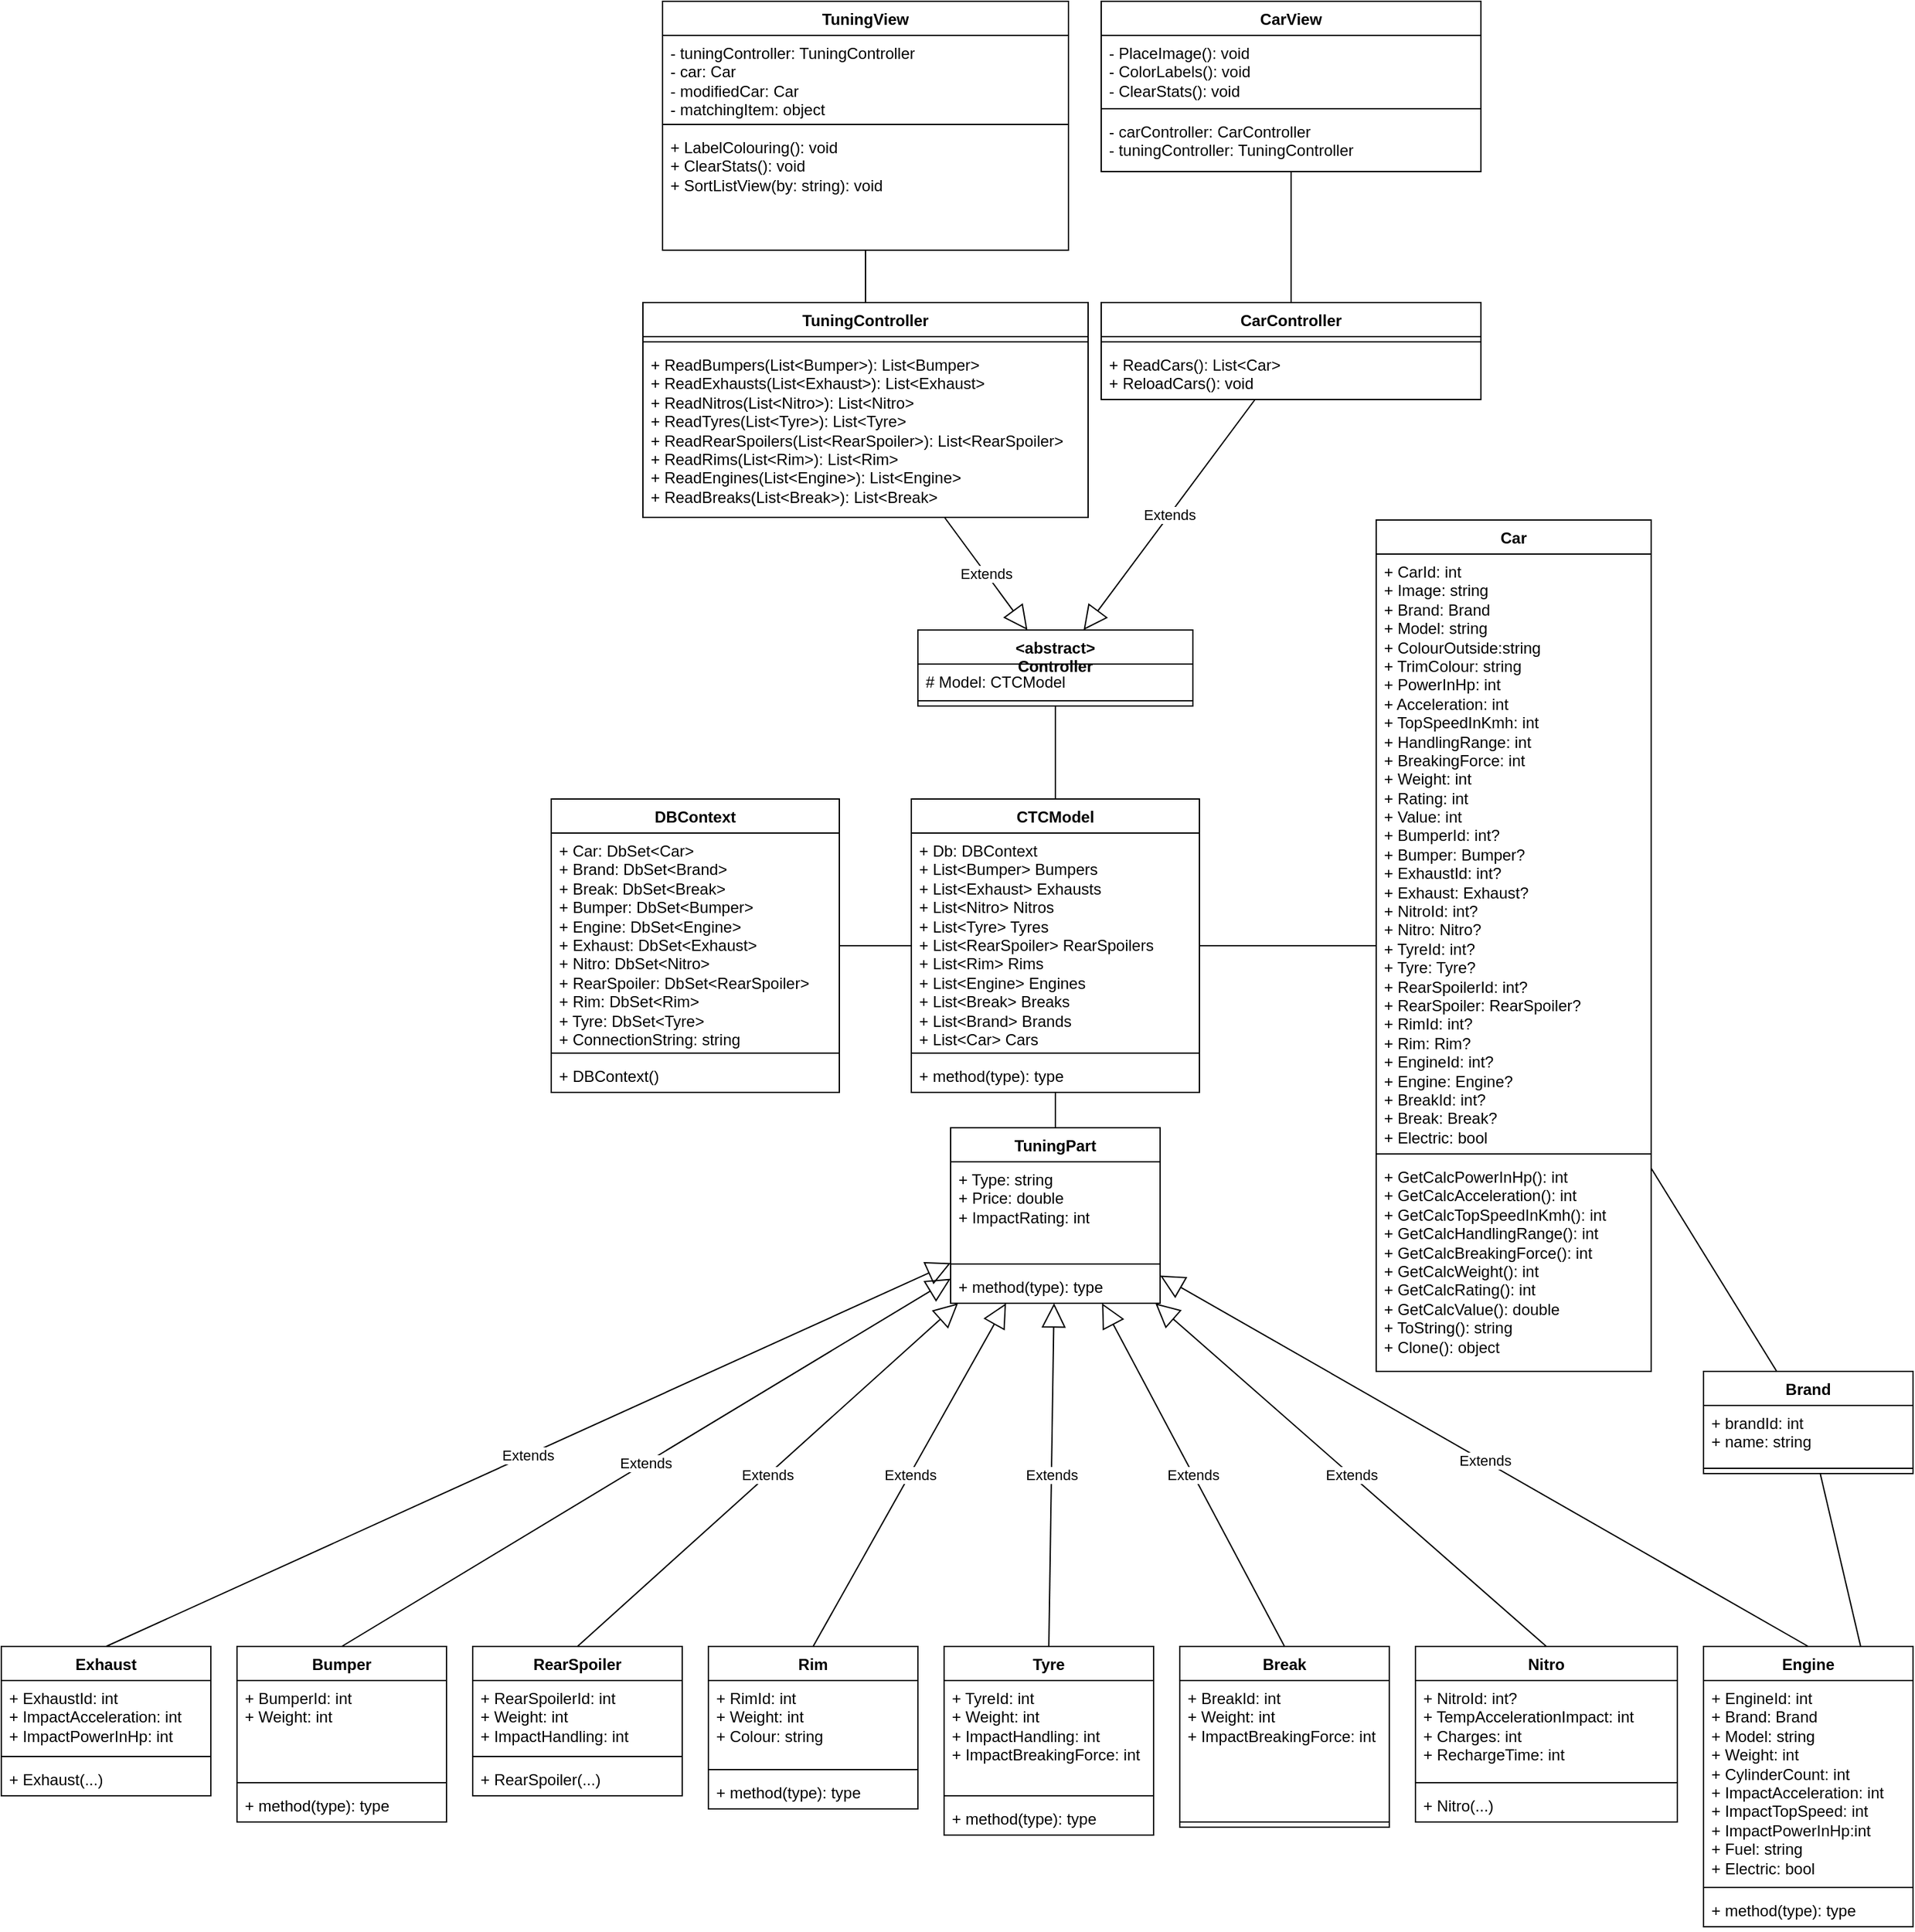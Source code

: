 <mxfile version="21.1.9" type="device">
  <diagram name="Page-1" id="_7X7-LJKU6kxSAkLaWKw">
    <mxGraphModel dx="560" dy="1711" grid="1" gridSize="10" guides="1" tooltips="1" connect="1" arrows="1" fold="1" page="1" pageScale="1" pageWidth="827" pageHeight="1169" math="0" shadow="0">
      <root>
        <mxCell id="0" />
        <mxCell id="1" parent="0" />
        <mxCell id="l8aLrft_Hshs_1GOap1S-1" value="Car" style="swimlane;fontStyle=1;align=center;verticalAlign=top;childLayout=stackLayout;horizontal=1;startSize=26;horizontalStack=0;resizeParent=1;resizeParentMax=0;resizeLast=0;collapsible=1;marginBottom=0;whiteSpace=wrap;html=1;" parent="1" vertex="1">
          <mxGeometry x="1370" y="-650" width="210" height="650" as="geometry" />
        </mxCell>
        <mxCell id="l8aLrft_Hshs_1GOap1S-2" value="+ CarId: int&lt;br&gt;+ Image: string&lt;br&gt;+ Brand: Brand&lt;br&gt;+ Model: string&lt;br&gt;+ ColourOutside:string&lt;br&gt;+ TrimColour: string&lt;br&gt;+ PowerInHp: int&lt;br&gt;+ Acceleration: int&lt;br&gt;+ TopSpeedInKmh: int&lt;br&gt;+ HandlingRange: int&lt;br&gt;+ BreakingForce: int&lt;br&gt;+ Weight: int&lt;br&gt;+ Rating: int&lt;br&gt;+ Value: int&lt;br&gt;+ BumperId: int?&lt;br&gt;+ Bumper: Bumper?&lt;br&gt;+ ExhaustId: int?&lt;br&gt;+ Exhaust: Exhaust?&lt;br&gt;+ NitroId: int?&lt;br&gt;+ Nitro: Nitro?&lt;br&gt;+ TyreId: int?&lt;br&gt;+ Tyre: Tyre?&lt;br&gt;+ RearSpoilerId: int?&lt;br&gt;+ RearSpoiler: RearSpoiler?&lt;br&gt;+ RimId: int?&lt;br&gt;+ Rim: Rim?&lt;br&gt;+ EngineId: int?&lt;br&gt;+ Engine: Engine?&lt;br&gt;+ BreakId: int?&lt;br&gt;+ Break: Break?&lt;br&gt;+ Electric: bool" style="text;strokeColor=none;fillColor=none;align=left;verticalAlign=top;spacingLeft=4;spacingRight=4;overflow=hidden;rotatable=0;points=[[0,0.5],[1,0.5]];portConstraint=eastwest;whiteSpace=wrap;html=1;" parent="l8aLrft_Hshs_1GOap1S-1" vertex="1">
          <mxGeometry y="26" width="210" height="454" as="geometry" />
        </mxCell>
        <mxCell id="l8aLrft_Hshs_1GOap1S-3" value="" style="line;strokeWidth=1;fillColor=none;align=left;verticalAlign=middle;spacingTop=-1;spacingLeft=3;spacingRight=3;rotatable=0;labelPosition=right;points=[];portConstraint=eastwest;strokeColor=inherit;" parent="l8aLrft_Hshs_1GOap1S-1" vertex="1">
          <mxGeometry y="480" width="210" height="8" as="geometry" />
        </mxCell>
        <mxCell id="l8aLrft_Hshs_1GOap1S-4" value="+ GetCalcPowerInHp(): int&lt;br&gt;+ GetCalcAcceleration(): int&lt;br&gt;+ GetCalcTopSpeedInKmh(): int&lt;br&gt;+ GetCalcHandlingRange(): int&lt;br&gt;+ GetCalcBreakingForce(): int&lt;br&gt;+ GetCalcWeight(): int&lt;br&gt;+ GetCalcRating(): int&lt;br&gt;+ GetCalcValue(): double&lt;br&gt;+ ToString(): string&lt;br&gt;+ Clone(): object" style="text;strokeColor=none;fillColor=none;align=left;verticalAlign=top;spacingLeft=4;spacingRight=4;overflow=hidden;rotatable=0;points=[[0,0.5],[1,0.5]];portConstraint=eastwest;whiteSpace=wrap;html=1;" parent="l8aLrft_Hshs_1GOap1S-1" vertex="1">
          <mxGeometry y="488" width="210" height="162" as="geometry" />
        </mxCell>
        <mxCell id="l8aLrft_Hshs_1GOap1S-5" value="CarController" style="swimlane;fontStyle=1;align=center;verticalAlign=top;childLayout=stackLayout;horizontal=1;startSize=26;horizontalStack=0;resizeParent=1;resizeParentMax=0;resizeLast=0;collapsible=1;marginBottom=0;whiteSpace=wrap;html=1;" parent="1" vertex="1">
          <mxGeometry x="1160" y="-816" width="290" height="74" as="geometry" />
        </mxCell>
        <mxCell id="l8aLrft_Hshs_1GOap1S-7" value="" style="line;strokeWidth=1;fillColor=none;align=left;verticalAlign=middle;spacingTop=-1;spacingLeft=3;spacingRight=3;rotatable=0;labelPosition=right;points=[];portConstraint=eastwest;strokeColor=inherit;" parent="l8aLrft_Hshs_1GOap1S-5" vertex="1">
          <mxGeometry y="26" width="290" height="8" as="geometry" />
        </mxCell>
        <mxCell id="l8aLrft_Hshs_1GOap1S-8" value="+ ReadCars(): List&amp;lt;Car&amp;gt;&lt;br&gt;+ ReloadCars(): void" style="text;strokeColor=none;fillColor=none;align=left;verticalAlign=top;spacingLeft=4;spacingRight=4;overflow=hidden;rotatable=0;points=[[0,0.5],[1,0.5]];portConstraint=eastwest;whiteSpace=wrap;html=1;" parent="l8aLrft_Hshs_1GOap1S-5" vertex="1">
          <mxGeometry y="34" width="290" height="40" as="geometry" />
        </mxCell>
        <mxCell id="l8aLrft_Hshs_1GOap1S-9" value="CarView" style="swimlane;fontStyle=1;align=center;verticalAlign=top;childLayout=stackLayout;horizontal=1;startSize=26;horizontalStack=0;resizeParent=1;resizeParentMax=0;resizeLast=0;collapsible=1;marginBottom=0;whiteSpace=wrap;html=1;" parent="1" vertex="1">
          <mxGeometry x="1160" y="-1046" width="290" height="130" as="geometry" />
        </mxCell>
        <mxCell id="l8aLrft_Hshs_1GOap1S-12" value="- PlaceImage(): void&lt;br&gt;- ColorLabels(): void&lt;br&gt;- ClearStats(): void" style="text;strokeColor=none;fillColor=none;align=left;verticalAlign=top;spacingLeft=4;spacingRight=4;overflow=hidden;rotatable=0;points=[[0,0.5],[1,0.5]];portConstraint=eastwest;whiteSpace=wrap;html=1;" parent="l8aLrft_Hshs_1GOap1S-9" vertex="1">
          <mxGeometry y="26" width="290" height="52" as="geometry" />
        </mxCell>
        <mxCell id="l8aLrft_Hshs_1GOap1S-11" value="" style="line;strokeWidth=1;fillColor=none;align=left;verticalAlign=middle;spacingTop=-1;spacingLeft=3;spacingRight=3;rotatable=0;labelPosition=right;points=[];portConstraint=eastwest;strokeColor=inherit;" parent="l8aLrft_Hshs_1GOap1S-9" vertex="1">
          <mxGeometry y="78" width="290" height="8" as="geometry" />
        </mxCell>
        <mxCell id="l8aLrft_Hshs_1GOap1S-10" value="- carController: CarController&lt;br&gt;- tuningController: TuningController" style="text;strokeColor=none;fillColor=none;align=left;verticalAlign=top;spacingLeft=4;spacingRight=4;overflow=hidden;rotatable=0;points=[[0,0.5],[1,0.5]];portConstraint=eastwest;whiteSpace=wrap;html=1;" parent="l8aLrft_Hshs_1GOap1S-9" vertex="1">
          <mxGeometry y="86" width="290" height="44" as="geometry" />
        </mxCell>
        <mxCell id="l8aLrft_Hshs_1GOap1S-13" value="CTCModel" style="swimlane;fontStyle=1;align=center;verticalAlign=top;childLayout=stackLayout;horizontal=1;startSize=26;horizontalStack=0;resizeParent=1;resizeParentMax=0;resizeLast=0;collapsible=1;marginBottom=0;whiteSpace=wrap;html=1;" parent="1" vertex="1">
          <mxGeometry x="1015" y="-437" width="220" height="224" as="geometry" />
        </mxCell>
        <mxCell id="l8aLrft_Hshs_1GOap1S-14" value="+ Db: DBContext&lt;br&gt;+ List&amp;lt;Bumper&amp;gt; Bumpers&lt;br&gt;+ List&amp;lt;Exhaust&amp;gt; Exhausts&lt;br&gt;+ List&amp;lt;Nitro&amp;gt; Nitros&lt;br&gt;+ List&amp;lt;Tyre&amp;gt; Tyres&lt;br&gt;+ List&amp;lt;RearSpoiler&amp;gt; RearSpoilers&lt;br&gt;+ List&amp;lt;Rim&amp;gt; Rims&lt;br&gt;+ List&amp;lt;Engine&amp;gt; Engines&lt;br&gt;+ List&amp;lt;Break&amp;gt; Breaks&lt;br&gt;+ List&amp;lt;Brand&amp;gt; Brands&lt;br&gt;+ List&amp;lt;Car&amp;gt; Cars" style="text;strokeColor=none;fillColor=none;align=left;verticalAlign=top;spacingLeft=4;spacingRight=4;overflow=hidden;rotatable=0;points=[[0,0.5],[1,0.5]];portConstraint=eastwest;whiteSpace=wrap;html=1;" parent="l8aLrft_Hshs_1GOap1S-13" vertex="1">
          <mxGeometry y="26" width="220" height="164" as="geometry" />
        </mxCell>
        <mxCell id="l8aLrft_Hshs_1GOap1S-15" value="" style="line;strokeWidth=1;fillColor=none;align=left;verticalAlign=middle;spacingTop=-1;spacingLeft=3;spacingRight=3;rotatable=0;labelPosition=right;points=[];portConstraint=eastwest;strokeColor=inherit;" parent="l8aLrft_Hshs_1GOap1S-13" vertex="1">
          <mxGeometry y="190" width="220" height="8" as="geometry" />
        </mxCell>
        <mxCell id="l8aLrft_Hshs_1GOap1S-16" value="+ method(type): type" style="text;strokeColor=none;fillColor=none;align=left;verticalAlign=top;spacingLeft=4;spacingRight=4;overflow=hidden;rotatable=0;points=[[0,0.5],[1,0.5]];portConstraint=eastwest;whiteSpace=wrap;html=1;" parent="l8aLrft_Hshs_1GOap1S-13" vertex="1">
          <mxGeometry y="198" width="220" height="26" as="geometry" />
        </mxCell>
        <mxCell id="SbTFsERZPnhJ-5yg91KL-1" value="TuningPart" style="swimlane;fontStyle=1;align=center;verticalAlign=top;childLayout=stackLayout;horizontal=1;startSize=26;horizontalStack=0;resizeParent=1;resizeParentMax=0;resizeLast=0;collapsible=1;marginBottom=0;whiteSpace=wrap;html=1;" parent="1" vertex="1">
          <mxGeometry x="1045" y="-186" width="160" height="134" as="geometry" />
        </mxCell>
        <mxCell id="SbTFsERZPnhJ-5yg91KL-2" value="+ Type: string&lt;br&gt;+ Price: double&lt;br&gt;+ ImpactRating: int" style="text;strokeColor=none;fillColor=none;align=left;verticalAlign=top;spacingLeft=4;spacingRight=4;overflow=hidden;rotatable=0;points=[[0,0.5],[1,0.5]];portConstraint=eastwest;whiteSpace=wrap;html=1;" parent="SbTFsERZPnhJ-5yg91KL-1" vertex="1">
          <mxGeometry y="26" width="160" height="74" as="geometry" />
        </mxCell>
        <mxCell id="SbTFsERZPnhJ-5yg91KL-3" value="" style="line;strokeWidth=1;fillColor=none;align=left;verticalAlign=middle;spacingTop=-1;spacingLeft=3;spacingRight=3;rotatable=0;labelPosition=right;points=[];portConstraint=eastwest;strokeColor=inherit;" parent="SbTFsERZPnhJ-5yg91KL-1" vertex="1">
          <mxGeometry y="100" width="160" height="8" as="geometry" />
        </mxCell>
        <mxCell id="SbTFsERZPnhJ-5yg91KL-4" value="+ method(type): type" style="text;strokeColor=none;fillColor=none;align=left;verticalAlign=top;spacingLeft=4;spacingRight=4;overflow=hidden;rotatable=0;points=[[0,0.5],[1,0.5]];portConstraint=eastwest;whiteSpace=wrap;html=1;" parent="SbTFsERZPnhJ-5yg91KL-1" vertex="1">
          <mxGeometry y="108" width="160" height="26" as="geometry" />
        </mxCell>
        <mxCell id="SbTFsERZPnhJ-5yg91KL-5" value="Bumper" style="swimlane;fontStyle=1;align=center;verticalAlign=top;childLayout=stackLayout;horizontal=1;startSize=26;horizontalStack=0;resizeParent=1;resizeParentMax=0;resizeLast=0;collapsible=1;marginBottom=0;whiteSpace=wrap;html=1;" parent="1" vertex="1">
          <mxGeometry x="500" y="210" width="160" height="134" as="geometry" />
        </mxCell>
        <mxCell id="SbTFsERZPnhJ-5yg91KL-6" value="+ BumperId: int&lt;br&gt;+ Weight: int" style="text;strokeColor=none;fillColor=none;align=left;verticalAlign=top;spacingLeft=4;spacingRight=4;overflow=hidden;rotatable=0;points=[[0,0.5],[1,0.5]];portConstraint=eastwest;whiteSpace=wrap;html=1;" parent="SbTFsERZPnhJ-5yg91KL-5" vertex="1">
          <mxGeometry y="26" width="160" height="74" as="geometry" />
        </mxCell>
        <mxCell id="SbTFsERZPnhJ-5yg91KL-7" value="" style="line;strokeWidth=1;fillColor=none;align=left;verticalAlign=middle;spacingTop=-1;spacingLeft=3;spacingRight=3;rotatable=0;labelPosition=right;points=[];portConstraint=eastwest;strokeColor=inherit;" parent="SbTFsERZPnhJ-5yg91KL-5" vertex="1">
          <mxGeometry y="100" width="160" height="8" as="geometry" />
        </mxCell>
        <mxCell id="SbTFsERZPnhJ-5yg91KL-8" value="+ method(type): type" style="text;strokeColor=none;fillColor=none;align=left;verticalAlign=top;spacingLeft=4;spacingRight=4;overflow=hidden;rotatable=0;points=[[0,0.5],[1,0.5]];portConstraint=eastwest;whiteSpace=wrap;html=1;" parent="SbTFsERZPnhJ-5yg91KL-5" vertex="1">
          <mxGeometry y="108" width="160" height="26" as="geometry" />
        </mxCell>
        <mxCell id="SbTFsERZPnhJ-5yg91KL-9" value="Exhaust" style="swimlane;fontStyle=1;align=center;verticalAlign=top;childLayout=stackLayout;horizontal=1;startSize=26;horizontalStack=0;resizeParent=1;resizeParentMax=0;resizeLast=0;collapsible=1;marginBottom=0;whiteSpace=wrap;html=1;" parent="1" vertex="1">
          <mxGeometry x="320" y="210" width="160" height="114" as="geometry" />
        </mxCell>
        <mxCell id="SbTFsERZPnhJ-5yg91KL-10" value="+ ExhaustId: int&lt;br&gt;+ ImpactAcceleration: int&lt;br&gt;+ ImpactPowerInHp: int" style="text;strokeColor=none;fillColor=none;align=left;verticalAlign=top;spacingLeft=4;spacingRight=4;overflow=hidden;rotatable=0;points=[[0,0.5],[1,0.5]];portConstraint=eastwest;whiteSpace=wrap;html=1;" parent="SbTFsERZPnhJ-5yg91KL-9" vertex="1">
          <mxGeometry y="26" width="160" height="54" as="geometry" />
        </mxCell>
        <mxCell id="SbTFsERZPnhJ-5yg91KL-11" value="" style="line;strokeWidth=1;fillColor=none;align=left;verticalAlign=middle;spacingTop=-1;spacingLeft=3;spacingRight=3;rotatable=0;labelPosition=right;points=[];portConstraint=eastwest;strokeColor=inherit;" parent="SbTFsERZPnhJ-5yg91KL-9" vertex="1">
          <mxGeometry y="80" width="160" height="8" as="geometry" />
        </mxCell>
        <mxCell id="SbTFsERZPnhJ-5yg91KL-12" value="+ Exhaust(...)" style="text;strokeColor=none;fillColor=none;align=left;verticalAlign=top;spacingLeft=4;spacingRight=4;overflow=hidden;rotatable=0;points=[[0,0.5],[1,0.5]];portConstraint=eastwest;whiteSpace=wrap;html=1;" parent="SbTFsERZPnhJ-5yg91KL-9" vertex="1">
          <mxGeometry y="88" width="160" height="26" as="geometry" />
        </mxCell>
        <mxCell id="SbTFsERZPnhJ-5yg91KL-13" value="Nitro" style="swimlane;fontStyle=1;align=center;verticalAlign=top;childLayout=stackLayout;horizontal=1;startSize=26;horizontalStack=0;resizeParent=1;resizeParentMax=0;resizeLast=0;collapsible=1;marginBottom=0;whiteSpace=wrap;html=1;" parent="1" vertex="1">
          <mxGeometry x="1400" y="210" width="200" height="134" as="geometry" />
        </mxCell>
        <mxCell id="SbTFsERZPnhJ-5yg91KL-14" value="+ NitroId: int?&lt;br&gt;+ TempAccelerationImpact: int&lt;br&gt;+ Charges: int&lt;br&gt;+ RechargeTime: int" style="text;strokeColor=none;fillColor=none;align=left;verticalAlign=top;spacingLeft=4;spacingRight=4;overflow=hidden;rotatable=0;points=[[0,0.5],[1,0.5]];portConstraint=eastwest;whiteSpace=wrap;html=1;" parent="SbTFsERZPnhJ-5yg91KL-13" vertex="1">
          <mxGeometry y="26" width="200" height="74" as="geometry" />
        </mxCell>
        <mxCell id="SbTFsERZPnhJ-5yg91KL-15" value="" style="line;strokeWidth=1;fillColor=none;align=left;verticalAlign=middle;spacingTop=-1;spacingLeft=3;spacingRight=3;rotatable=0;labelPosition=right;points=[];portConstraint=eastwest;strokeColor=inherit;" parent="SbTFsERZPnhJ-5yg91KL-13" vertex="1">
          <mxGeometry y="100" width="200" height="8" as="geometry" />
        </mxCell>
        <mxCell id="SbTFsERZPnhJ-5yg91KL-16" value="+ Nitro(...)" style="text;strokeColor=none;fillColor=none;align=left;verticalAlign=top;spacingLeft=4;spacingRight=4;overflow=hidden;rotatable=0;points=[[0,0.5],[1,0.5]];portConstraint=eastwest;whiteSpace=wrap;html=1;" parent="SbTFsERZPnhJ-5yg91KL-13" vertex="1">
          <mxGeometry y="108" width="200" height="26" as="geometry" />
        </mxCell>
        <mxCell id="SbTFsERZPnhJ-5yg91KL-17" value="Tyre" style="swimlane;fontStyle=1;align=center;verticalAlign=top;childLayout=stackLayout;horizontal=1;startSize=26;horizontalStack=0;resizeParent=1;resizeParentMax=0;resizeLast=0;collapsible=1;marginBottom=0;whiteSpace=wrap;html=1;" parent="1" vertex="1">
          <mxGeometry x="1040" y="210" width="160" height="144" as="geometry" />
        </mxCell>
        <mxCell id="SbTFsERZPnhJ-5yg91KL-18" value="+ TyreId: int&lt;br&gt;+ Weight: int&lt;br&gt;+ ImpactHandling: int&lt;br&gt;+ ImpactBreakingForce: int" style="text;strokeColor=none;fillColor=none;align=left;verticalAlign=top;spacingLeft=4;spacingRight=4;overflow=hidden;rotatable=0;points=[[0,0.5],[1,0.5]];portConstraint=eastwest;whiteSpace=wrap;html=1;" parent="SbTFsERZPnhJ-5yg91KL-17" vertex="1">
          <mxGeometry y="26" width="160" height="84" as="geometry" />
        </mxCell>
        <mxCell id="SbTFsERZPnhJ-5yg91KL-19" value="" style="line;strokeWidth=1;fillColor=none;align=left;verticalAlign=middle;spacingTop=-1;spacingLeft=3;spacingRight=3;rotatable=0;labelPosition=right;points=[];portConstraint=eastwest;strokeColor=inherit;" parent="SbTFsERZPnhJ-5yg91KL-17" vertex="1">
          <mxGeometry y="110" width="160" height="8" as="geometry" />
        </mxCell>
        <mxCell id="SbTFsERZPnhJ-5yg91KL-20" value="+ method(type): type" style="text;strokeColor=none;fillColor=none;align=left;verticalAlign=top;spacingLeft=4;spacingRight=4;overflow=hidden;rotatable=0;points=[[0,0.5],[1,0.5]];portConstraint=eastwest;whiteSpace=wrap;html=1;" parent="SbTFsERZPnhJ-5yg91KL-17" vertex="1">
          <mxGeometry y="118" width="160" height="26" as="geometry" />
        </mxCell>
        <mxCell id="SbTFsERZPnhJ-5yg91KL-21" value="RearSpoiler" style="swimlane;fontStyle=1;align=center;verticalAlign=top;childLayout=stackLayout;horizontal=1;startSize=26;horizontalStack=0;resizeParent=1;resizeParentMax=0;resizeLast=0;collapsible=1;marginBottom=0;whiteSpace=wrap;html=1;" parent="1" vertex="1">
          <mxGeometry x="680" y="210" width="160" height="114" as="geometry" />
        </mxCell>
        <mxCell id="SbTFsERZPnhJ-5yg91KL-22" value="+ RearSpoilerId: int&lt;br&gt;+ Weight: int&lt;br&gt;+ ImpactHandling: int" style="text;strokeColor=none;fillColor=none;align=left;verticalAlign=top;spacingLeft=4;spacingRight=4;overflow=hidden;rotatable=0;points=[[0,0.5],[1,0.5]];portConstraint=eastwest;whiteSpace=wrap;html=1;" parent="SbTFsERZPnhJ-5yg91KL-21" vertex="1">
          <mxGeometry y="26" width="160" height="54" as="geometry" />
        </mxCell>
        <mxCell id="SbTFsERZPnhJ-5yg91KL-23" value="" style="line;strokeWidth=1;fillColor=none;align=left;verticalAlign=middle;spacingTop=-1;spacingLeft=3;spacingRight=3;rotatable=0;labelPosition=right;points=[];portConstraint=eastwest;strokeColor=inherit;" parent="SbTFsERZPnhJ-5yg91KL-21" vertex="1">
          <mxGeometry y="80" width="160" height="8" as="geometry" />
        </mxCell>
        <mxCell id="SbTFsERZPnhJ-5yg91KL-24" value="+ RearSpoiler(...)" style="text;strokeColor=none;fillColor=none;align=left;verticalAlign=top;spacingLeft=4;spacingRight=4;overflow=hidden;rotatable=0;points=[[0,0.5],[1,0.5]];portConstraint=eastwest;whiteSpace=wrap;html=1;" parent="SbTFsERZPnhJ-5yg91KL-21" vertex="1">
          <mxGeometry y="88" width="160" height="26" as="geometry" />
        </mxCell>
        <mxCell id="SbTFsERZPnhJ-5yg91KL-25" value="Rim" style="swimlane;fontStyle=1;align=center;verticalAlign=top;childLayout=stackLayout;horizontal=1;startSize=26;horizontalStack=0;resizeParent=1;resizeParentMax=0;resizeLast=0;collapsible=1;marginBottom=0;whiteSpace=wrap;html=1;" parent="1" vertex="1">
          <mxGeometry x="860" y="210" width="160" height="124" as="geometry" />
        </mxCell>
        <mxCell id="SbTFsERZPnhJ-5yg91KL-26" value="+ RimId: int&lt;br&gt;+ Weight: int&lt;br&gt;+ Colour: string" style="text;strokeColor=none;fillColor=none;align=left;verticalAlign=top;spacingLeft=4;spacingRight=4;overflow=hidden;rotatable=0;points=[[0,0.5],[1,0.5]];portConstraint=eastwest;whiteSpace=wrap;html=1;" parent="SbTFsERZPnhJ-5yg91KL-25" vertex="1">
          <mxGeometry y="26" width="160" height="64" as="geometry" />
        </mxCell>
        <mxCell id="SbTFsERZPnhJ-5yg91KL-27" value="" style="line;strokeWidth=1;fillColor=none;align=left;verticalAlign=middle;spacingTop=-1;spacingLeft=3;spacingRight=3;rotatable=0;labelPosition=right;points=[];portConstraint=eastwest;strokeColor=inherit;" parent="SbTFsERZPnhJ-5yg91KL-25" vertex="1">
          <mxGeometry y="90" width="160" height="8" as="geometry" />
        </mxCell>
        <mxCell id="SbTFsERZPnhJ-5yg91KL-28" value="+ method(type): type" style="text;strokeColor=none;fillColor=none;align=left;verticalAlign=top;spacingLeft=4;spacingRight=4;overflow=hidden;rotatable=0;points=[[0,0.5],[1,0.5]];portConstraint=eastwest;whiteSpace=wrap;html=1;" parent="SbTFsERZPnhJ-5yg91KL-25" vertex="1">
          <mxGeometry y="98" width="160" height="26" as="geometry" />
        </mxCell>
        <mxCell id="SbTFsERZPnhJ-5yg91KL-29" value="Engine" style="swimlane;fontStyle=1;align=center;verticalAlign=top;childLayout=stackLayout;horizontal=1;startSize=26;horizontalStack=0;resizeParent=1;resizeParentMax=0;resizeLast=0;collapsible=1;marginBottom=0;whiteSpace=wrap;html=1;" parent="1" vertex="1">
          <mxGeometry x="1620" y="210" width="160" height="214" as="geometry" />
        </mxCell>
        <mxCell id="SbTFsERZPnhJ-5yg91KL-30" value="+ EngineId: int&lt;br&gt;+ Brand: Brand&lt;br&gt;+ Model: string&lt;br&gt;+ Weight: int&lt;br&gt;+ CylinderCount: int&lt;br&gt;+ ImpactAcceleration: int&lt;br&gt;+ ImpactTopSpeed: int&lt;br&gt;+ ImpactPowerInHp:int&lt;br&gt;+ Fuel: string&lt;br&gt;+ Electric: bool" style="text;strokeColor=none;fillColor=none;align=left;verticalAlign=top;spacingLeft=4;spacingRight=4;overflow=hidden;rotatable=0;points=[[0,0.5],[1,0.5]];portConstraint=eastwest;whiteSpace=wrap;html=1;" parent="SbTFsERZPnhJ-5yg91KL-29" vertex="1">
          <mxGeometry y="26" width="160" height="154" as="geometry" />
        </mxCell>
        <mxCell id="SbTFsERZPnhJ-5yg91KL-31" value="" style="line;strokeWidth=1;fillColor=none;align=left;verticalAlign=middle;spacingTop=-1;spacingLeft=3;spacingRight=3;rotatable=0;labelPosition=right;points=[];portConstraint=eastwest;strokeColor=inherit;" parent="SbTFsERZPnhJ-5yg91KL-29" vertex="1">
          <mxGeometry y="180" width="160" height="8" as="geometry" />
        </mxCell>
        <mxCell id="SbTFsERZPnhJ-5yg91KL-32" value="+ method(type): type" style="text;strokeColor=none;fillColor=none;align=left;verticalAlign=top;spacingLeft=4;spacingRight=4;overflow=hidden;rotatable=0;points=[[0,0.5],[1,0.5]];portConstraint=eastwest;whiteSpace=wrap;html=1;" parent="SbTFsERZPnhJ-5yg91KL-29" vertex="1">
          <mxGeometry y="188" width="160" height="26" as="geometry" />
        </mxCell>
        <mxCell id="SbTFsERZPnhJ-5yg91KL-33" value="Break" style="swimlane;fontStyle=1;align=center;verticalAlign=top;childLayout=stackLayout;horizontal=1;startSize=26;horizontalStack=0;resizeParent=1;resizeParentMax=0;resizeLast=0;collapsible=1;marginBottom=0;whiteSpace=wrap;html=1;" parent="1" vertex="1">
          <mxGeometry x="1220" y="210" width="160" height="138" as="geometry" />
        </mxCell>
        <mxCell id="SbTFsERZPnhJ-5yg91KL-34" value="+ BreakId: int&lt;br&gt;+ Weight: int&lt;br&gt;+ ImpactBreakingForce: int" style="text;strokeColor=none;fillColor=none;align=left;verticalAlign=top;spacingLeft=4;spacingRight=4;overflow=hidden;rotatable=0;points=[[0,0.5],[1,0.5]];portConstraint=eastwest;whiteSpace=wrap;html=1;" parent="SbTFsERZPnhJ-5yg91KL-33" vertex="1">
          <mxGeometry y="26" width="160" height="104" as="geometry" />
        </mxCell>
        <mxCell id="SbTFsERZPnhJ-5yg91KL-35" value="" style="line;strokeWidth=1;fillColor=none;align=left;verticalAlign=middle;spacingTop=-1;spacingLeft=3;spacingRight=3;rotatable=0;labelPosition=right;points=[];portConstraint=eastwest;strokeColor=inherit;" parent="SbTFsERZPnhJ-5yg91KL-33" vertex="1">
          <mxGeometry y="130" width="160" height="8" as="geometry" />
        </mxCell>
        <mxCell id="SbTFsERZPnhJ-5yg91KL-37" value="Brand" style="swimlane;fontStyle=1;align=center;verticalAlign=top;childLayout=stackLayout;horizontal=1;startSize=26;horizontalStack=0;resizeParent=1;resizeParentMax=0;resizeLast=0;collapsible=1;marginBottom=0;whiteSpace=wrap;html=1;" parent="1" vertex="1">
          <mxGeometry x="1620" width="160" height="78" as="geometry" />
        </mxCell>
        <mxCell id="SbTFsERZPnhJ-5yg91KL-38" value="+ brandId: int&lt;br&gt;+ name: string" style="text;strokeColor=none;fillColor=none;align=left;verticalAlign=top;spacingLeft=4;spacingRight=4;overflow=hidden;rotatable=0;points=[[0,0.5],[1,0.5]];portConstraint=eastwest;whiteSpace=wrap;html=1;" parent="SbTFsERZPnhJ-5yg91KL-37" vertex="1">
          <mxGeometry y="26" width="160" height="44" as="geometry" />
        </mxCell>
        <mxCell id="SbTFsERZPnhJ-5yg91KL-39" value="" style="line;strokeWidth=1;fillColor=none;align=left;verticalAlign=middle;spacingTop=-1;spacingLeft=3;spacingRight=3;rotatable=0;labelPosition=right;points=[];portConstraint=eastwest;strokeColor=inherit;" parent="SbTFsERZPnhJ-5yg91KL-37" vertex="1">
          <mxGeometry y="70" width="160" height="8" as="geometry" />
        </mxCell>
        <mxCell id="SbTFsERZPnhJ-5yg91KL-42" value="Extends" style="endArrow=block;endSize=16;endFill=0;html=1;rounded=0;exitX=0.5;exitY=0;exitDx=0;exitDy=0;" parent="1" source="SbTFsERZPnhJ-5yg91KL-9" target="SbTFsERZPnhJ-5yg91KL-1" edge="1">
          <mxGeometry width="160" relative="1" as="geometry">
            <mxPoint x="700" y="110" as="sourcePoint" />
            <mxPoint x="780" y="230" as="targetPoint" />
          </mxGeometry>
        </mxCell>
        <mxCell id="SbTFsERZPnhJ-5yg91KL-43" value="Extends" style="endArrow=block;endSize=16;endFill=0;html=1;rounded=0;exitX=0.5;exitY=0;exitDx=0;exitDy=0;" parent="1" source="SbTFsERZPnhJ-5yg91KL-5" target="SbTFsERZPnhJ-5yg91KL-1" edge="1">
          <mxGeometry width="160" relative="1" as="geometry">
            <mxPoint x="410" y="254" as="sourcePoint" />
            <mxPoint x="1050" y="164" as="targetPoint" />
          </mxGeometry>
        </mxCell>
        <mxCell id="SbTFsERZPnhJ-5yg91KL-44" value="Extends" style="endArrow=block;endSize=16;endFill=0;html=1;rounded=0;exitX=0.5;exitY=0;exitDx=0;exitDy=0;" parent="1" source="SbTFsERZPnhJ-5yg91KL-21" target="SbTFsERZPnhJ-5yg91KL-1" edge="1">
          <mxGeometry width="160" relative="1" as="geometry">
            <mxPoint x="420" y="264" as="sourcePoint" />
            <mxPoint x="1060" y="174" as="targetPoint" />
          </mxGeometry>
        </mxCell>
        <mxCell id="SbTFsERZPnhJ-5yg91KL-45" value="Extends" style="endArrow=block;endSize=16;endFill=0;html=1;rounded=0;exitX=0.5;exitY=0;exitDx=0;exitDy=0;" parent="1" source="SbTFsERZPnhJ-5yg91KL-25" target="SbTFsERZPnhJ-5yg91KL-1" edge="1">
          <mxGeometry width="160" relative="1" as="geometry">
            <mxPoint x="770" y="320" as="sourcePoint" />
            <mxPoint x="1050" y="190" as="targetPoint" />
          </mxGeometry>
        </mxCell>
        <mxCell id="SbTFsERZPnhJ-5yg91KL-46" value="Extends" style="endArrow=block;endSize=16;endFill=0;html=1;rounded=0;exitX=0.5;exitY=0;exitDx=0;exitDy=0;" parent="1" source="SbTFsERZPnhJ-5yg91KL-17" target="SbTFsERZPnhJ-5yg91KL-1" edge="1">
          <mxGeometry width="160" relative="1" as="geometry">
            <mxPoint x="780" y="330" as="sourcePoint" />
            <mxPoint x="1060" y="200" as="targetPoint" />
          </mxGeometry>
        </mxCell>
        <mxCell id="SbTFsERZPnhJ-5yg91KL-47" value="Extends" style="endArrow=block;endSize=16;endFill=0;html=1;rounded=0;exitX=0.5;exitY=0;exitDx=0;exitDy=0;" parent="1" source="SbTFsERZPnhJ-5yg91KL-33" target="SbTFsERZPnhJ-5yg91KL-1" edge="1">
          <mxGeometry width="160" relative="1" as="geometry">
            <mxPoint x="790" y="340" as="sourcePoint" />
            <mxPoint x="1070" y="210" as="targetPoint" />
          </mxGeometry>
        </mxCell>
        <mxCell id="SbTFsERZPnhJ-5yg91KL-49" value="Extends" style="endArrow=block;endSize=16;endFill=0;html=1;rounded=0;exitX=0.5;exitY=0;exitDx=0;exitDy=0;" parent="1" source="SbTFsERZPnhJ-5yg91KL-29" target="SbTFsERZPnhJ-5yg91KL-1" edge="1">
          <mxGeometry width="160" relative="1" as="geometry">
            <mxPoint x="810" y="360" as="sourcePoint" />
            <mxPoint x="1090" y="230" as="targetPoint" />
          </mxGeometry>
        </mxCell>
        <mxCell id="SbTFsERZPnhJ-5yg91KL-50" value="Extends" style="endArrow=block;endSize=16;endFill=0;html=1;rounded=0;exitX=0.5;exitY=0;exitDx=0;exitDy=0;" parent="1" source="SbTFsERZPnhJ-5yg91KL-13" target="SbTFsERZPnhJ-5yg91KL-1" edge="1">
          <mxGeometry width="160" relative="1" as="geometry">
            <mxPoint x="820" y="370" as="sourcePoint" />
            <mxPoint x="1100" y="240" as="targetPoint" />
          </mxGeometry>
        </mxCell>
        <mxCell id="SbTFsERZPnhJ-5yg91KL-57" value="TuningView" style="swimlane;fontStyle=1;align=center;verticalAlign=top;childLayout=stackLayout;horizontal=1;startSize=26;horizontalStack=0;resizeParent=1;resizeParentMax=0;resizeLast=0;collapsible=1;marginBottom=0;whiteSpace=wrap;html=1;" parent="1" vertex="1">
          <mxGeometry x="825" y="-1046" width="310" height="190" as="geometry" />
        </mxCell>
        <mxCell id="SbTFsERZPnhJ-5yg91KL-58" value="- tuningController: TuningController&lt;br&gt;- car: Car&lt;br&gt;- modifiedCar: Car&lt;br&gt;- matchingItem: object" style="text;strokeColor=none;fillColor=none;align=left;verticalAlign=top;spacingLeft=4;spacingRight=4;overflow=hidden;rotatable=0;points=[[0,0.5],[1,0.5]];portConstraint=eastwest;whiteSpace=wrap;html=1;" parent="SbTFsERZPnhJ-5yg91KL-57" vertex="1">
          <mxGeometry y="26" width="310" height="64" as="geometry" />
        </mxCell>
        <mxCell id="SbTFsERZPnhJ-5yg91KL-59" value="" style="line;strokeWidth=1;fillColor=none;align=left;verticalAlign=middle;spacingTop=-1;spacingLeft=3;spacingRight=3;rotatable=0;labelPosition=right;points=[];portConstraint=eastwest;strokeColor=inherit;" parent="SbTFsERZPnhJ-5yg91KL-57" vertex="1">
          <mxGeometry y="90" width="310" height="8" as="geometry" />
        </mxCell>
        <mxCell id="SbTFsERZPnhJ-5yg91KL-60" value="+ LabelColouring(): void&lt;br&gt;+ ClearStats(): void&lt;br&gt;+ SortListView(by: string): void" style="text;strokeColor=none;fillColor=none;align=left;verticalAlign=top;spacingLeft=4;spacingRight=4;overflow=hidden;rotatable=0;points=[[0,0.5],[1,0.5]];portConstraint=eastwest;whiteSpace=wrap;html=1;" parent="SbTFsERZPnhJ-5yg91KL-57" vertex="1">
          <mxGeometry y="98" width="310" height="92" as="geometry" />
        </mxCell>
        <mxCell id="SbTFsERZPnhJ-5yg91KL-61" value="TuningController" style="swimlane;fontStyle=1;align=center;verticalAlign=top;childLayout=stackLayout;horizontal=1;startSize=26;horizontalStack=0;resizeParent=1;resizeParentMax=0;resizeLast=0;collapsible=1;marginBottom=0;whiteSpace=wrap;html=1;" parent="1" vertex="1">
          <mxGeometry x="810" y="-816" width="340" height="164" as="geometry" />
        </mxCell>
        <mxCell id="SbTFsERZPnhJ-5yg91KL-63" value="" style="line;strokeWidth=1;fillColor=none;align=left;verticalAlign=middle;spacingTop=-1;spacingLeft=3;spacingRight=3;rotatable=0;labelPosition=right;points=[];portConstraint=eastwest;strokeColor=inherit;" parent="SbTFsERZPnhJ-5yg91KL-61" vertex="1">
          <mxGeometry y="26" width="340" height="8" as="geometry" />
        </mxCell>
        <mxCell id="SbTFsERZPnhJ-5yg91KL-64" value="+ ReadBumpers(List&amp;lt;Bumper&amp;gt;): List&amp;lt;Bumper&amp;gt;&lt;br&gt;+ ReadExhausts(List&amp;lt;Exhaust&amp;gt;): List&amp;lt;Exhaust&amp;gt;&lt;br style=&quot;border-color: var(--border-color);&quot;&gt;+ ReadNitros(List&amp;lt;Nitro&amp;gt;): List&amp;lt;Nitro&amp;gt;&lt;br style=&quot;border-color: var(--border-color);&quot;&gt;+ ReadTyres(List&amp;lt;Tyre&amp;gt;): List&amp;lt;Tyre&amp;gt;&lt;br style=&quot;border-color: var(--border-color);&quot;&gt;+ ReadRearSpoilers(List&amp;lt;RearSpoiler&amp;gt;): List&amp;lt;RearSpoiler&amp;gt;&lt;br style=&quot;border-color: var(--border-color);&quot;&gt;+ ReadRims(List&amp;lt;Rim&amp;gt;): List&amp;lt;Rim&amp;gt;&lt;br style=&quot;border-color: var(--border-color);&quot;&gt;+ ReadEngines(List&amp;lt;Engine&amp;gt;): List&amp;lt;Engine&amp;gt;&lt;br style=&quot;border-color: var(--border-color);&quot;&gt;+ ReadBreaks(List&amp;lt;Break&amp;gt;): List&amp;lt;Break&amp;gt;" style="text;strokeColor=none;fillColor=none;align=left;verticalAlign=top;spacingLeft=4;spacingRight=4;overflow=hidden;rotatable=0;points=[[0,0.5],[1,0.5]];portConstraint=eastwest;whiteSpace=wrap;html=1;" parent="SbTFsERZPnhJ-5yg91KL-61" vertex="1">
          <mxGeometry y="34" width="340" height="130" as="geometry" />
        </mxCell>
        <mxCell id="SbTFsERZPnhJ-5yg91KL-65" value="&lt;font style=&quot;font-size: 12px;&quot;&gt;&amp;lt;abstract&amp;gt;&lt;br&gt;Controller&lt;/font&gt;" style="swimlane;fontStyle=1;align=center;verticalAlign=top;childLayout=stackLayout;horizontal=1;startSize=26;horizontalStack=0;resizeParent=1;resizeParentMax=0;resizeLast=0;collapsible=1;marginBottom=0;whiteSpace=wrap;html=1;" parent="1" vertex="1">
          <mxGeometry x="1020" y="-566" width="210" height="58" as="geometry">
            <mxRectangle x="540" y="740" width="100" height="40" as="alternateBounds" />
          </mxGeometry>
        </mxCell>
        <mxCell id="SbTFsERZPnhJ-5yg91KL-66" value="# Model: CTCModel" style="text;strokeColor=none;fillColor=none;align=left;verticalAlign=top;spacingLeft=4;spacingRight=4;overflow=hidden;rotatable=0;points=[[0,0.5],[1,0.5]];portConstraint=eastwest;whiteSpace=wrap;html=1;" parent="SbTFsERZPnhJ-5yg91KL-65" vertex="1">
          <mxGeometry y="26" width="210" height="24" as="geometry" />
        </mxCell>
        <mxCell id="SbTFsERZPnhJ-5yg91KL-67" value="" style="line;strokeWidth=1;fillColor=none;align=left;verticalAlign=middle;spacingTop=-1;spacingLeft=3;spacingRight=3;rotatable=0;labelPosition=right;points=[];portConstraint=eastwest;strokeColor=inherit;" parent="SbTFsERZPnhJ-5yg91KL-65" vertex="1">
          <mxGeometry y="50" width="210" height="8" as="geometry" />
        </mxCell>
        <mxCell id="SbTFsERZPnhJ-5yg91KL-74" value="Extends" style="endArrow=block;endSize=16;endFill=0;html=1;rounded=0;" parent="1" source="SbTFsERZPnhJ-5yg91KL-61" target="SbTFsERZPnhJ-5yg91KL-65" edge="1">
          <mxGeometry width="160" relative="1" as="geometry">
            <mxPoint x="1020" y="-686" as="sourcePoint" />
            <mxPoint x="1300" y="-816" as="targetPoint" />
          </mxGeometry>
        </mxCell>
        <mxCell id="SbTFsERZPnhJ-5yg91KL-75" value="Extends" style="endArrow=block;endSize=16;endFill=0;html=1;rounded=0;" parent="1" source="l8aLrft_Hshs_1GOap1S-5" target="SbTFsERZPnhJ-5yg91KL-65" edge="1">
          <mxGeometry width="160" relative="1" as="geometry">
            <mxPoint x="1047" y="-610" as="sourcePoint" />
            <mxPoint x="1092" y="-556" as="targetPoint" />
          </mxGeometry>
        </mxCell>
        <mxCell id="SbTFsERZPnhJ-5yg91KL-76" value="" style="endArrow=none;html=1;rounded=0;" parent="1" source="l8aLrft_Hshs_1GOap1S-13" target="SbTFsERZPnhJ-5yg91KL-65" edge="1">
          <mxGeometry width="50" height="50" relative="1" as="geometry">
            <mxPoint x="1060" y="-666" as="sourcePoint" />
            <mxPoint x="1110" y="-716" as="targetPoint" />
          </mxGeometry>
        </mxCell>
        <mxCell id="27YrVzvrFV470xFDlqwK-2" value="" style="endArrow=none;html=1;rounded=0;" parent="1" source="SbTFsERZPnhJ-5yg91KL-61" target="SbTFsERZPnhJ-5yg91KL-57" edge="1">
          <mxGeometry width="50" height="50" relative="1" as="geometry">
            <mxPoint x="1070" y="-716" as="sourcePoint" />
            <mxPoint x="1120" y="-766" as="targetPoint" />
          </mxGeometry>
        </mxCell>
        <mxCell id="27YrVzvrFV470xFDlqwK-3" value="" style="endArrow=none;html=1;rounded=0;" parent="1" source="l8aLrft_Hshs_1GOap1S-5" target="l8aLrft_Hshs_1GOap1S-10" edge="1">
          <mxGeometry width="50" height="50" relative="1" as="geometry">
            <mxPoint x="1010" y="-706" as="sourcePoint" />
            <mxPoint x="1305.0" y="-840.0" as="targetPoint" />
          </mxGeometry>
        </mxCell>
        <mxCell id="27YrVzvrFV470xFDlqwK-4" value="DBContext" style="swimlane;fontStyle=1;align=center;verticalAlign=top;childLayout=stackLayout;horizontal=1;startSize=26;horizontalStack=0;resizeParent=1;resizeParentMax=0;resizeLast=0;collapsible=1;marginBottom=0;whiteSpace=wrap;html=1;" parent="1" vertex="1">
          <mxGeometry x="740" y="-437" width="220" height="224" as="geometry" />
        </mxCell>
        <mxCell id="27YrVzvrFV470xFDlqwK-5" value="+ Car: DbSet&amp;lt;Car&amp;gt;&lt;br&gt;+ Brand: DbSet&amp;lt;Brand&amp;gt;&lt;br&gt;+ Break: DbSet&amp;lt;Break&amp;gt;&lt;br&gt;+ Bumper: DbSet&amp;lt;Bumper&amp;gt;&lt;br&gt;+ Engine: DbSet&amp;lt;Engine&amp;gt;&lt;br&gt;+ Exhaust: DbSet&amp;lt;Exhaust&amp;gt;&lt;br&gt;+ Nitro: DbSet&amp;lt;Nitro&amp;gt;&lt;br&gt;+ RearSpoiler: DbSet&amp;lt;RearSpoiler&amp;gt;&lt;br&gt;+ Rim: DbSet&amp;lt;Rim&amp;gt;&lt;br&gt;+ Tyre: DbSet&amp;lt;Tyre&amp;gt;&lt;br&gt;+ ConnectionString: string" style="text;strokeColor=none;fillColor=none;align=left;verticalAlign=top;spacingLeft=4;spacingRight=4;overflow=hidden;rotatable=0;points=[[0,0.5],[1,0.5]];portConstraint=eastwest;whiteSpace=wrap;html=1;" parent="27YrVzvrFV470xFDlqwK-4" vertex="1">
          <mxGeometry y="26" width="220" height="164" as="geometry" />
        </mxCell>
        <mxCell id="27YrVzvrFV470xFDlqwK-6" value="" style="line;strokeWidth=1;fillColor=none;align=left;verticalAlign=middle;spacingTop=-1;spacingLeft=3;spacingRight=3;rotatable=0;labelPosition=right;points=[];portConstraint=eastwest;strokeColor=inherit;" parent="27YrVzvrFV470xFDlqwK-4" vertex="1">
          <mxGeometry y="190" width="220" height="8" as="geometry" />
        </mxCell>
        <mxCell id="uACIaXTBEjeaJOWFXT6f-2" value="+ DBContext()" style="text;strokeColor=none;fillColor=none;align=left;verticalAlign=top;spacingLeft=4;spacingRight=4;overflow=hidden;rotatable=0;points=[[0,0.5],[1,0.5]];portConstraint=eastwest;whiteSpace=wrap;html=1;" vertex="1" parent="27YrVzvrFV470xFDlqwK-4">
          <mxGeometry y="198" width="220" height="26" as="geometry" />
        </mxCell>
        <mxCell id="27YrVzvrFV470xFDlqwK-9" value="" style="endArrow=none;html=1;rounded=0;" parent="1" source="27YrVzvrFV470xFDlqwK-4" target="l8aLrft_Hshs_1GOap1S-13" edge="1">
          <mxGeometry width="50" height="50" relative="1" as="geometry">
            <mxPoint x="1135" y="-416" as="sourcePoint" />
            <mxPoint x="1135" y="-456" as="targetPoint" />
          </mxGeometry>
        </mxCell>
        <mxCell id="27YrVzvrFV470xFDlqwK-10" value="" style="endArrow=none;html=1;rounded=0;" parent="1" source="l8aLrft_Hshs_1GOap1S-13" target="l8aLrft_Hshs_1GOap1S-1" edge="1">
          <mxGeometry width="50" height="50" relative="1" as="geometry">
            <mxPoint x="970" y="-470" as="sourcePoint" />
            <mxPoint x="1030" y="-470" as="targetPoint" />
          </mxGeometry>
        </mxCell>
        <mxCell id="27YrVzvrFV470xFDlqwK-11" value="" style="endArrow=none;html=1;rounded=0;" parent="1" source="l8aLrft_Hshs_1GOap1S-1" target="SbTFsERZPnhJ-5yg91KL-37" edge="1">
          <mxGeometry width="50" height="50" relative="1" as="geometry">
            <mxPoint x="1245" y="-273" as="sourcePoint" />
            <mxPoint x="1750" y="-60" as="targetPoint" />
          </mxGeometry>
        </mxCell>
        <mxCell id="27YrVzvrFV470xFDlqwK-12" value="" style="endArrow=none;html=1;rounded=0;entryX=0.75;entryY=0;entryDx=0;entryDy=0;" parent="1" source="SbTFsERZPnhJ-5yg91KL-37" target="SbTFsERZPnhJ-5yg91KL-29" edge="1">
          <mxGeometry width="50" height="50" relative="1" as="geometry">
            <mxPoint x="1520" y="-135" as="sourcePoint" />
            <mxPoint x="1630" y="10" as="targetPoint" />
          </mxGeometry>
        </mxCell>
        <mxCell id="27YrVzvrFV470xFDlqwK-13" value="" style="endArrow=none;html=1;rounded=0;" parent="1" source="l8aLrft_Hshs_1GOap1S-13" target="SbTFsERZPnhJ-5yg91KL-1" edge="1">
          <mxGeometry width="50" height="50" relative="1" as="geometry">
            <mxPoint x="1245" y="-309" as="sourcePoint" />
            <mxPoint x="1310" y="-309" as="targetPoint" />
          </mxGeometry>
        </mxCell>
      </root>
    </mxGraphModel>
  </diagram>
</mxfile>
